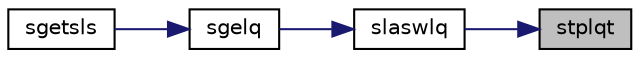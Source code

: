 digraph "stplqt"
{
 // LATEX_PDF_SIZE
  edge [fontname="Helvetica",fontsize="10",labelfontname="Helvetica",labelfontsize="10"];
  node [fontname="Helvetica",fontsize="10",shape=record];
  rankdir="RL";
  Node1 [label="stplqt",height=0.2,width=0.4,color="black", fillcolor="grey75", style="filled", fontcolor="black",tooltip="STPLQT"];
  Node1 -> Node2 [dir="back",color="midnightblue",fontsize="10",style="solid",fontname="Helvetica"];
  Node2 [label="slaswlq",height=0.2,width=0.4,color="black", fillcolor="white", style="filled",URL="$slaswlq_8f.html#a4bd97cd60dc6820636a2e775a0a7202e",tooltip="SLASWLQ"];
  Node2 -> Node3 [dir="back",color="midnightblue",fontsize="10",style="solid",fontname="Helvetica"];
  Node3 [label="sgelq",height=0.2,width=0.4,color="black", fillcolor="white", style="filled",URL="$sgelq_8f.html#a6a3c52e71695b484914e7e2a9fc944cb",tooltip="SGELQ"];
  Node3 -> Node4 [dir="back",color="midnightblue",fontsize="10",style="solid",fontname="Helvetica"];
  Node4 [label="sgetsls",height=0.2,width=0.4,color="black", fillcolor="white", style="filled",URL="$sgetsls_8f.html#a6208039df0bf345b9befcf55a4ceaef3",tooltip="SGETSLS"];
}
